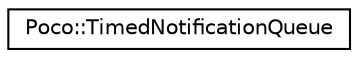 digraph "Graphical Class Hierarchy"
{
 // LATEX_PDF_SIZE
  edge [fontname="Helvetica",fontsize="10",labelfontname="Helvetica",labelfontsize="10"];
  node [fontname="Helvetica",fontsize="10",shape=record];
  rankdir="LR";
  Node0 [label="Poco::TimedNotificationQueue",height=0.2,width=0.4,color="black", fillcolor="white", style="filled",URL="$classPoco_1_1TimedNotificationQueue.html",tooltip=" "];
}
